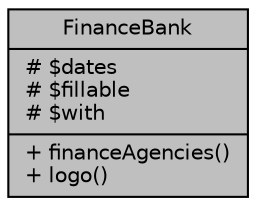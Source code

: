 digraph "FinanceBank"
{
 // LATEX_PDF_SIZE
  bgcolor="transparent";
  edge [fontname="Helvetica",fontsize="10",labelfontname="Helvetica",labelfontsize="10"];
  node [fontname="Helvetica",fontsize="10",shape=record];
  Node1 [label="{FinanceBank\n|# $dates\l# $fillable\l# $with\l|+ financeAgencies()\l+ logo()\l}",height=0.2,width=0.4,color="black", fillcolor="grey75", style="filled", fontcolor="black",tooltip="Datos de las entidades bancarias."];
}
